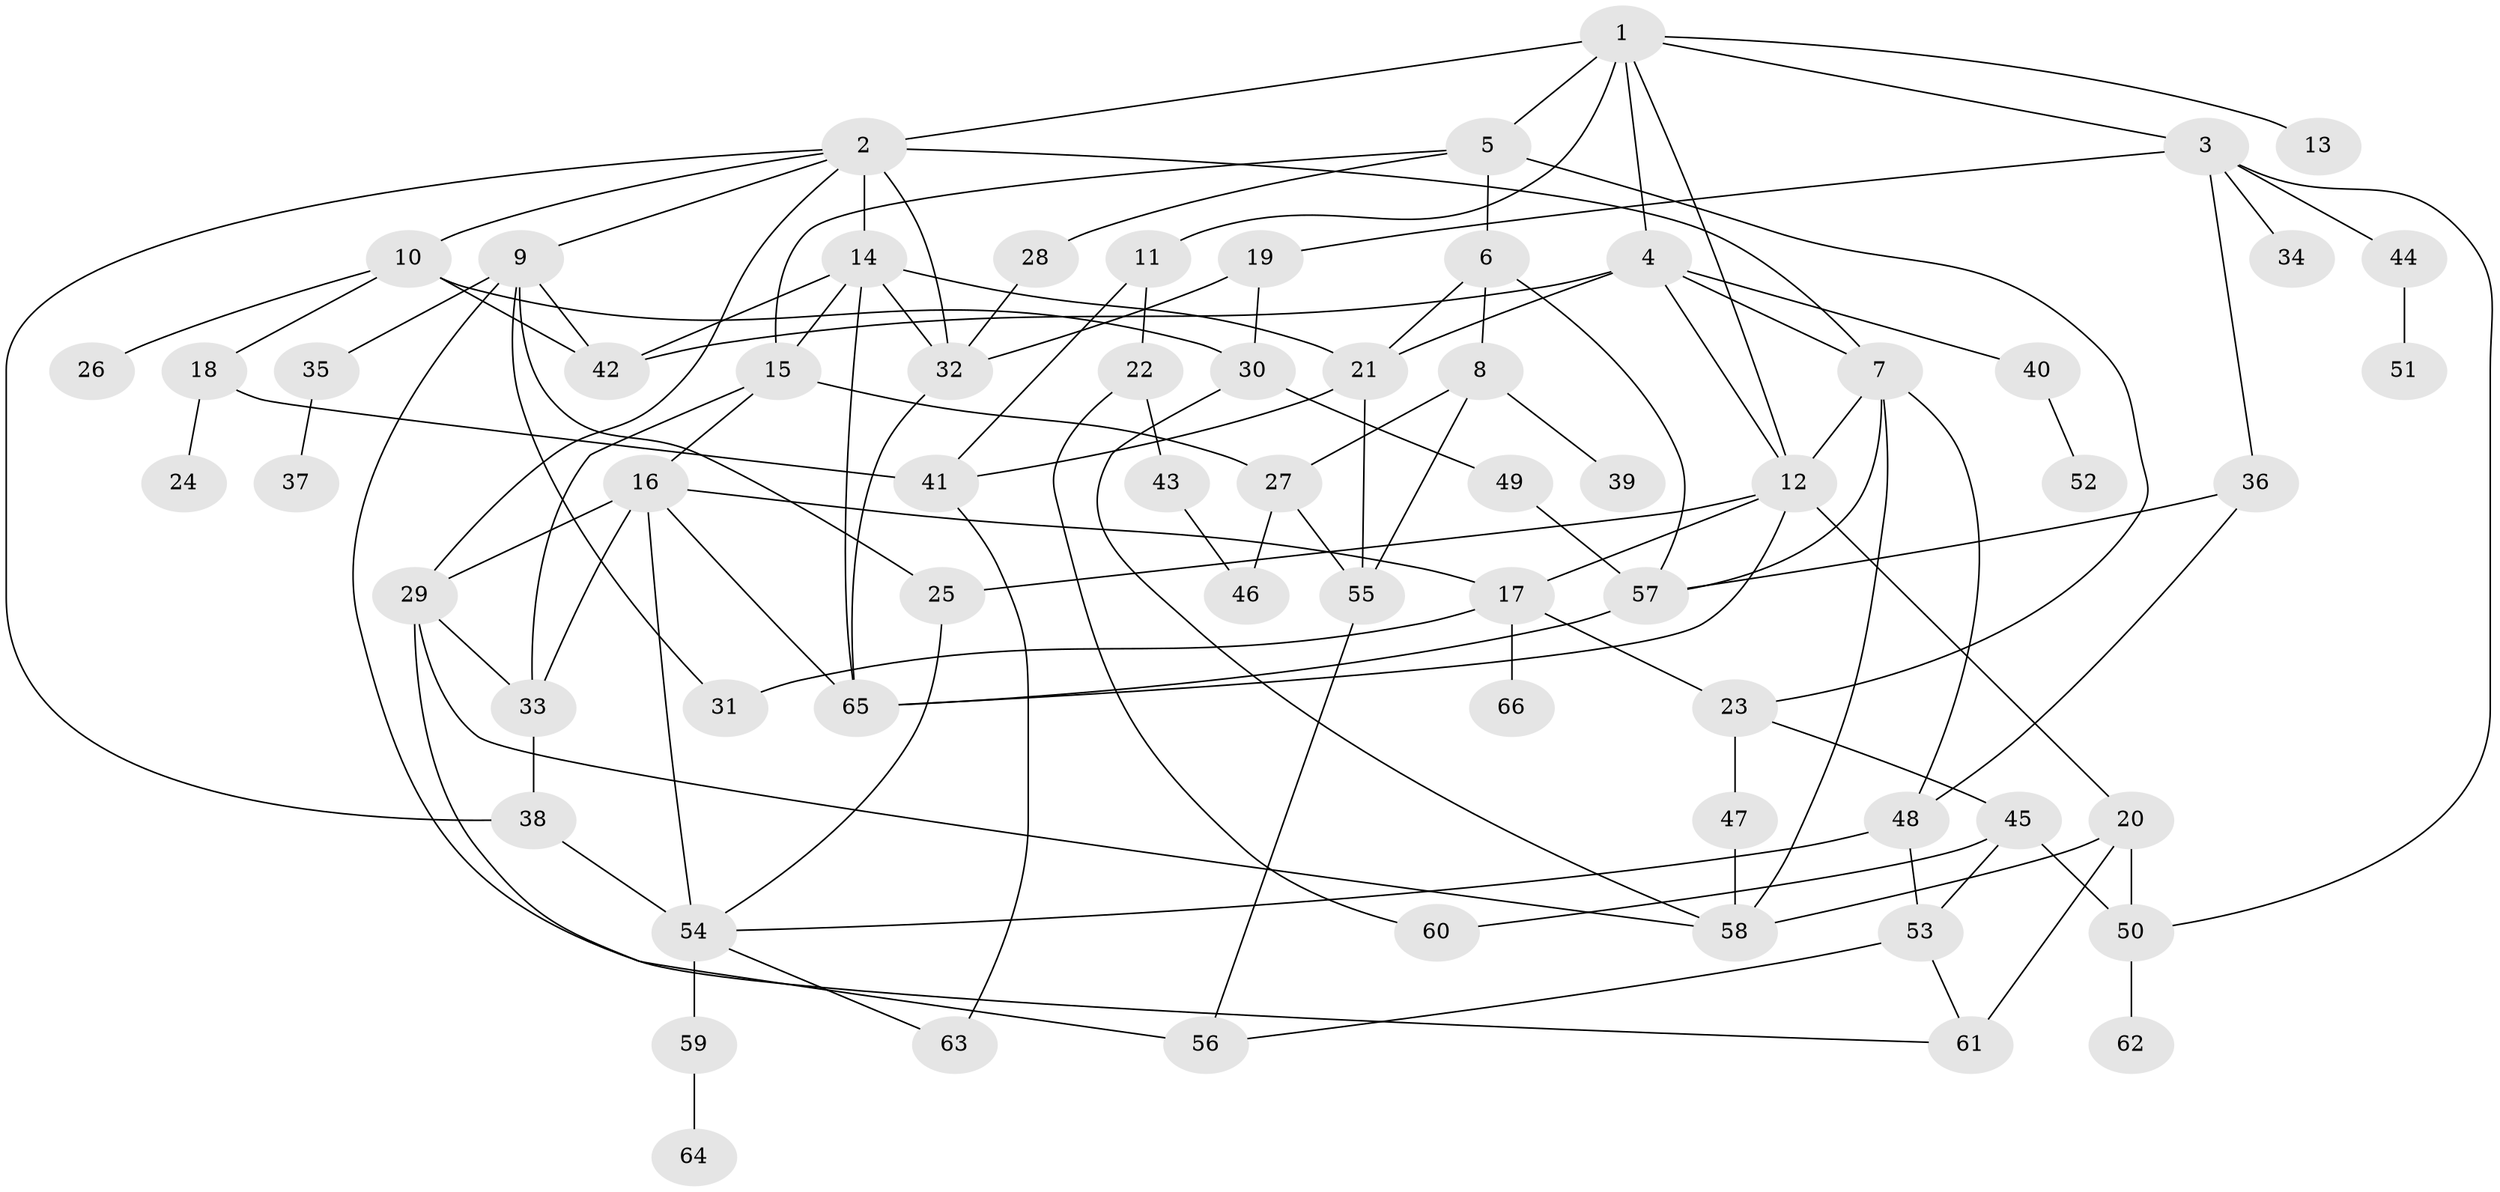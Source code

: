 // original degree distribution, {6: 0.06818181818181818, 7: 0.015151515151515152, 4: 0.13636363636363635, 3: 0.19696969696969696, 5: 0.06060606060606061, 2: 0.3106060606060606, 1: 0.21212121212121213}
// Generated by graph-tools (version 1.1) at 2025/34/03/09/25 02:34:28]
// undirected, 66 vertices, 116 edges
graph export_dot {
graph [start="1"]
  node [color=gray90,style=filled];
  1;
  2;
  3;
  4;
  5;
  6;
  7;
  8;
  9;
  10;
  11;
  12;
  13;
  14;
  15;
  16;
  17;
  18;
  19;
  20;
  21;
  22;
  23;
  24;
  25;
  26;
  27;
  28;
  29;
  30;
  31;
  32;
  33;
  34;
  35;
  36;
  37;
  38;
  39;
  40;
  41;
  42;
  43;
  44;
  45;
  46;
  47;
  48;
  49;
  50;
  51;
  52;
  53;
  54;
  55;
  56;
  57;
  58;
  59;
  60;
  61;
  62;
  63;
  64;
  65;
  66;
  1 -- 2 [weight=1.0];
  1 -- 3 [weight=1.0];
  1 -- 4 [weight=1.0];
  1 -- 5 [weight=2.0];
  1 -- 11 [weight=1.0];
  1 -- 12 [weight=1.0];
  1 -- 13 [weight=1.0];
  2 -- 7 [weight=1.0];
  2 -- 9 [weight=1.0];
  2 -- 10 [weight=1.0];
  2 -- 14 [weight=2.0];
  2 -- 29 [weight=1.0];
  2 -- 32 [weight=1.0];
  2 -- 38 [weight=1.0];
  3 -- 19 [weight=1.0];
  3 -- 34 [weight=1.0];
  3 -- 36 [weight=1.0];
  3 -- 44 [weight=1.0];
  3 -- 50 [weight=1.0];
  4 -- 7 [weight=2.0];
  4 -- 12 [weight=1.0];
  4 -- 21 [weight=1.0];
  4 -- 40 [weight=1.0];
  4 -- 42 [weight=1.0];
  5 -- 6 [weight=1.0];
  5 -- 15 [weight=1.0];
  5 -- 23 [weight=1.0];
  5 -- 28 [weight=1.0];
  6 -- 8 [weight=1.0];
  6 -- 21 [weight=1.0];
  6 -- 57 [weight=1.0];
  7 -- 12 [weight=1.0];
  7 -- 48 [weight=1.0];
  7 -- 57 [weight=1.0];
  7 -- 58 [weight=1.0];
  8 -- 27 [weight=1.0];
  8 -- 39 [weight=1.0];
  8 -- 55 [weight=1.0];
  9 -- 25 [weight=1.0];
  9 -- 31 [weight=1.0];
  9 -- 35 [weight=1.0];
  9 -- 42 [weight=1.0];
  9 -- 61 [weight=1.0];
  10 -- 18 [weight=1.0];
  10 -- 26 [weight=1.0];
  10 -- 30 [weight=1.0];
  10 -- 42 [weight=1.0];
  11 -- 22 [weight=1.0];
  11 -- 41 [weight=1.0];
  12 -- 17 [weight=1.0];
  12 -- 20 [weight=1.0];
  12 -- 25 [weight=1.0];
  12 -- 65 [weight=1.0];
  14 -- 15 [weight=1.0];
  14 -- 21 [weight=2.0];
  14 -- 32 [weight=1.0];
  14 -- 42 [weight=1.0];
  14 -- 65 [weight=1.0];
  15 -- 16 [weight=1.0];
  15 -- 27 [weight=1.0];
  15 -- 33 [weight=2.0];
  16 -- 17 [weight=1.0];
  16 -- 29 [weight=1.0];
  16 -- 33 [weight=1.0];
  16 -- 54 [weight=2.0];
  16 -- 65 [weight=1.0];
  17 -- 23 [weight=1.0];
  17 -- 31 [weight=1.0];
  17 -- 66 [weight=1.0];
  18 -- 24 [weight=1.0];
  18 -- 41 [weight=1.0];
  19 -- 30 [weight=1.0];
  19 -- 32 [weight=1.0];
  20 -- 50 [weight=1.0];
  20 -- 58 [weight=1.0];
  20 -- 61 [weight=2.0];
  21 -- 41 [weight=1.0];
  21 -- 55 [weight=1.0];
  22 -- 43 [weight=1.0];
  22 -- 60 [weight=1.0];
  23 -- 45 [weight=1.0];
  23 -- 47 [weight=2.0];
  25 -- 54 [weight=1.0];
  27 -- 46 [weight=1.0];
  27 -- 55 [weight=1.0];
  28 -- 32 [weight=1.0];
  29 -- 33 [weight=1.0];
  29 -- 56 [weight=1.0];
  29 -- 58 [weight=1.0];
  30 -- 49 [weight=1.0];
  30 -- 58 [weight=1.0];
  32 -- 65 [weight=1.0];
  33 -- 38 [weight=1.0];
  35 -- 37 [weight=1.0];
  36 -- 48 [weight=1.0];
  36 -- 57 [weight=1.0];
  38 -- 54 [weight=1.0];
  40 -- 52 [weight=1.0];
  41 -- 63 [weight=1.0];
  43 -- 46 [weight=1.0];
  44 -- 51 [weight=1.0];
  45 -- 50 [weight=1.0];
  45 -- 53 [weight=1.0];
  45 -- 60 [weight=1.0];
  47 -- 58 [weight=1.0];
  48 -- 53 [weight=1.0];
  48 -- 54 [weight=1.0];
  49 -- 57 [weight=2.0];
  50 -- 62 [weight=1.0];
  53 -- 56 [weight=1.0];
  53 -- 61 [weight=1.0];
  54 -- 59 [weight=1.0];
  54 -- 63 [weight=1.0];
  55 -- 56 [weight=1.0];
  57 -- 65 [weight=1.0];
  59 -- 64 [weight=1.0];
}
